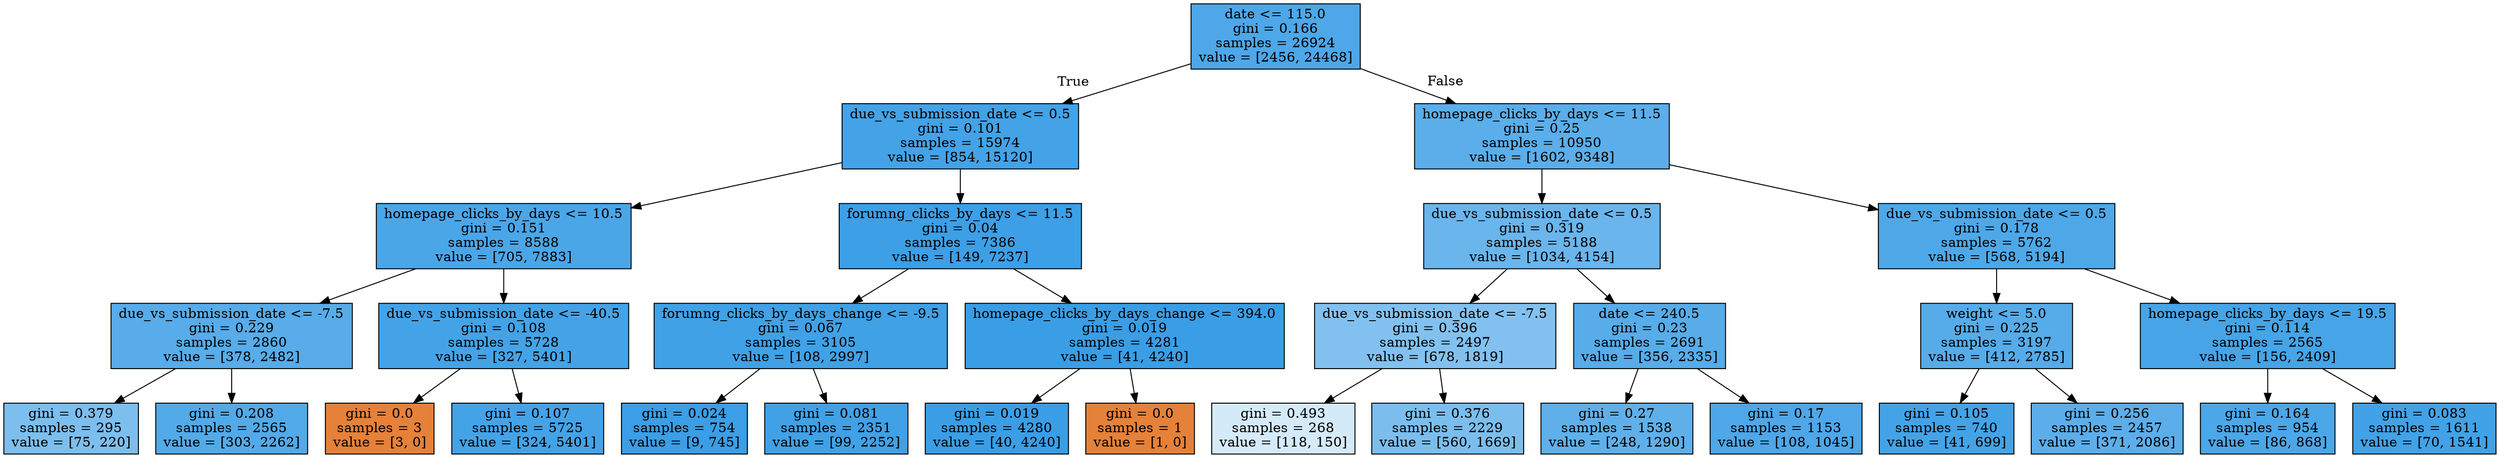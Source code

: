 digraph Tree {
node [shape=box, style="filled", color="black"] ;
0 [label="date <= 115.0\ngini = 0.166\nsamples = 26924\nvalue = [2456, 24468]", fillcolor="#399de5e5"] ;
1 [label="due_vs_submission_date <= 0.5\ngini = 0.101\nsamples = 15974\nvalue = [854, 15120]", fillcolor="#399de5f1"] ;
0 -> 1 [labeldistance=2.5, labelangle=45, headlabel="True"] ;
2 [label="homepage_clicks_by_days <= 10.5\ngini = 0.151\nsamples = 8588\nvalue = [705, 7883]", fillcolor="#399de5e8"] ;
1 -> 2 ;
3 [label="due_vs_submission_date <= -7.5\ngini = 0.229\nsamples = 2860\nvalue = [378, 2482]", fillcolor="#399de5d8"] ;
2 -> 3 ;
4 [label="gini = 0.379\nsamples = 295\nvalue = [75, 220]", fillcolor="#399de5a8"] ;
3 -> 4 ;
5 [label="gini = 0.208\nsamples = 2565\nvalue = [303, 2262]", fillcolor="#399de5dd"] ;
3 -> 5 ;
6 [label="due_vs_submission_date <= -40.5\ngini = 0.108\nsamples = 5728\nvalue = [327, 5401]", fillcolor="#399de5f0"] ;
2 -> 6 ;
7 [label="gini = 0.0\nsamples = 3\nvalue = [3, 0]", fillcolor="#e58139ff"] ;
6 -> 7 ;
8 [label="gini = 0.107\nsamples = 5725\nvalue = [324, 5401]", fillcolor="#399de5f0"] ;
6 -> 8 ;
9 [label="forumng_clicks_by_days <= 11.5\ngini = 0.04\nsamples = 7386\nvalue = [149, 7237]", fillcolor="#399de5fa"] ;
1 -> 9 ;
10 [label="forumng_clicks_by_days_change <= -9.5\ngini = 0.067\nsamples = 3105\nvalue = [108, 2997]", fillcolor="#399de5f6"] ;
9 -> 10 ;
11 [label="gini = 0.024\nsamples = 754\nvalue = [9, 745]", fillcolor="#399de5fc"] ;
10 -> 11 ;
12 [label="gini = 0.081\nsamples = 2351\nvalue = [99, 2252]", fillcolor="#399de5f4"] ;
10 -> 12 ;
13 [label="homepage_clicks_by_days_change <= 394.0\ngini = 0.019\nsamples = 4281\nvalue = [41, 4240]", fillcolor="#399de5fd"] ;
9 -> 13 ;
14 [label="gini = 0.019\nsamples = 4280\nvalue = [40, 4240]", fillcolor="#399de5fd"] ;
13 -> 14 ;
15 [label="gini = 0.0\nsamples = 1\nvalue = [1, 0]", fillcolor="#e58139ff"] ;
13 -> 15 ;
16 [label="homepage_clicks_by_days <= 11.5\ngini = 0.25\nsamples = 10950\nvalue = [1602, 9348]", fillcolor="#399de5d3"] ;
0 -> 16 [labeldistance=2.5, labelangle=-45, headlabel="False"] ;
17 [label="due_vs_submission_date <= 0.5\ngini = 0.319\nsamples = 5188\nvalue = [1034, 4154]", fillcolor="#399de5c0"] ;
16 -> 17 ;
18 [label="due_vs_submission_date <= -7.5\ngini = 0.396\nsamples = 2497\nvalue = [678, 1819]", fillcolor="#399de5a0"] ;
17 -> 18 ;
19 [label="gini = 0.493\nsamples = 268\nvalue = [118, 150]", fillcolor="#399de536"] ;
18 -> 19 ;
20 [label="gini = 0.376\nsamples = 2229\nvalue = [560, 1669]", fillcolor="#399de5a9"] ;
18 -> 20 ;
21 [label="date <= 240.5\ngini = 0.23\nsamples = 2691\nvalue = [356, 2335]", fillcolor="#399de5d8"] ;
17 -> 21 ;
22 [label="gini = 0.27\nsamples = 1538\nvalue = [248, 1290]", fillcolor="#399de5ce"] ;
21 -> 22 ;
23 [label="gini = 0.17\nsamples = 1153\nvalue = [108, 1045]", fillcolor="#399de5e5"] ;
21 -> 23 ;
24 [label="due_vs_submission_date <= 0.5\ngini = 0.178\nsamples = 5762\nvalue = [568, 5194]", fillcolor="#399de5e3"] ;
16 -> 24 ;
25 [label="weight <= 5.0\ngini = 0.225\nsamples = 3197\nvalue = [412, 2785]", fillcolor="#399de5d9"] ;
24 -> 25 ;
26 [label="gini = 0.105\nsamples = 740\nvalue = [41, 699]", fillcolor="#399de5f0"] ;
25 -> 26 ;
27 [label="gini = 0.256\nsamples = 2457\nvalue = [371, 2086]", fillcolor="#399de5d2"] ;
25 -> 27 ;
28 [label="homepage_clicks_by_days <= 19.5\ngini = 0.114\nsamples = 2565\nvalue = [156, 2409]", fillcolor="#399de5ee"] ;
24 -> 28 ;
29 [label="gini = 0.164\nsamples = 954\nvalue = [86, 868]", fillcolor="#399de5e6"] ;
28 -> 29 ;
30 [label="gini = 0.083\nsamples = 1611\nvalue = [70, 1541]", fillcolor="#399de5f3"] ;
28 -> 30 ;
}